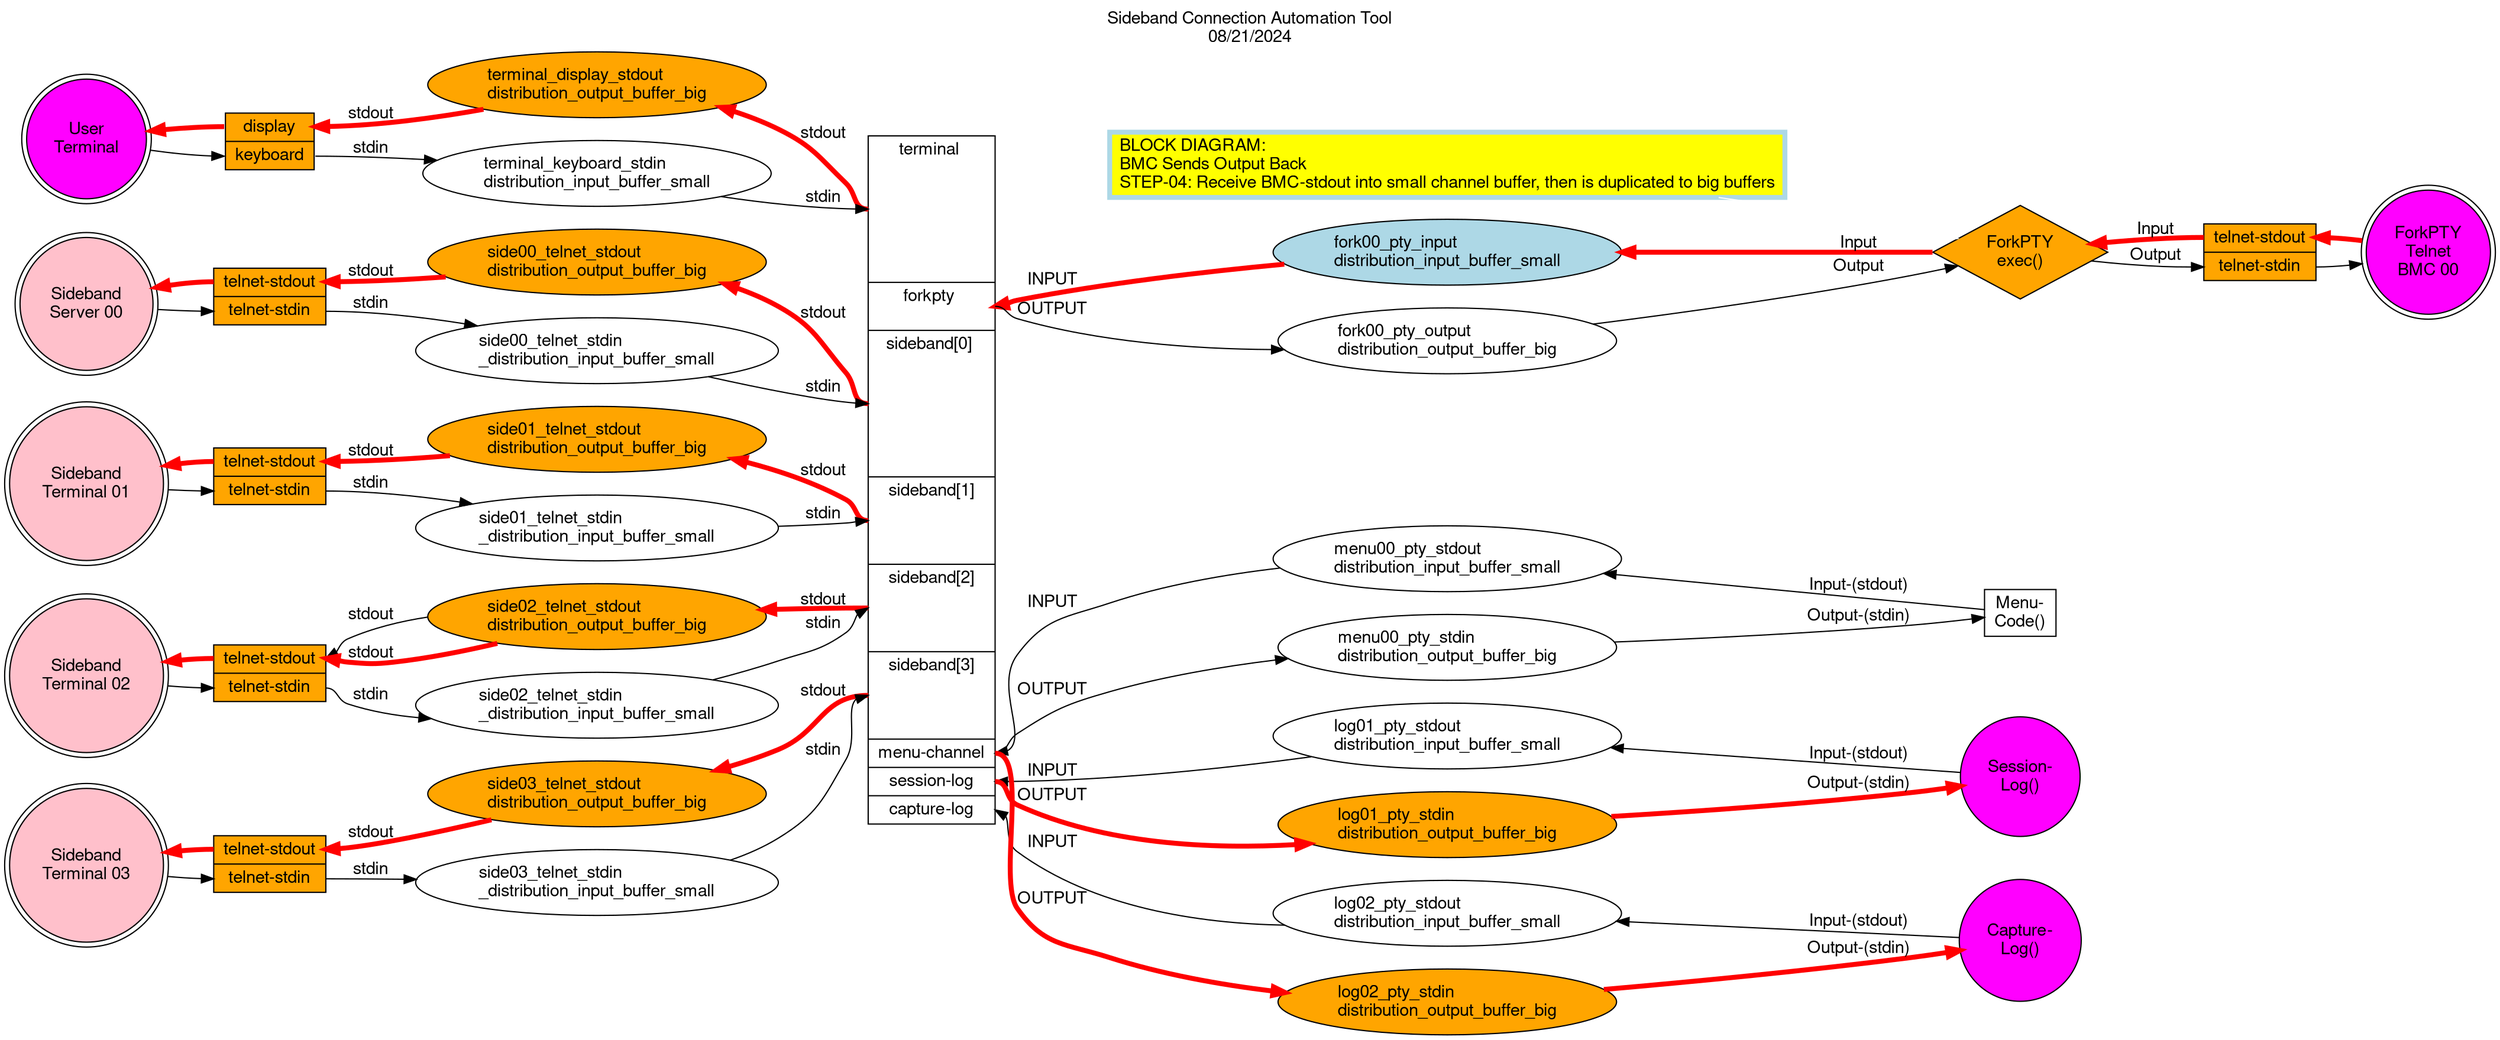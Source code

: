 
# https://graphviz.org/Gallery/directed/fsm.html
# https://graphviz.org/doc/info/command.html
# https://graphviz.org/doc/info/colors.html
# https://graphviz.org/doc/info/attrs.html

digraph sideband_connection_automation_tool {

	label = "Sideband Connection Automation Tool\n08/21/2024";
	labelloc = "t";

        fontname="Helvetica,Arial,sans-serif"
        node [fontname="Helvetica,Arial,sans-serif"]
        edge [fontname="Helvetica,Arial,sans-serif"]
        rankdir=LR;
	# splines="line"
        # node [shape = doublecircle]; 0 3 4 8;
        # node [shape = circle];
        node [shape = ellipse];

	connsat_dist_array [shape = "record" label = "<f0> terminal \n\n\n\n\n\n\n | <f1> forkpty \n\n | <f2> sideband[0] \n\n\n\n\n\n\n | <f3> sideband[1]\n\n\n\n | <f4> sideband[2]\n\n\n\n | <f5> sideband[3]\n\n\n\n | <f6> menu-channel | <f7> session-log | <f8> capture-log"];
		# connsat_dist_array [shape = "record" label = "<f0> terminal | <f1> forkpty | <f2> sideband[0] | <f3> sideband[1] | <f4> sideband[2] | <f5> sideband[3] | <f6> menu-channel | <f7> session-log | <f8> capture-log" style=filled fillcolor=orange];

	# connections_001.dot
	# label_node [shape = "box" label = "BASIC BLOCK\nDIAGRAM:" penwidth=4.0 color = "lightblue" style=filled fillcolor=yellow]

	# connections_002.dot
	# label_node [shape = "box" label = "BLOCK DIAGRAM:\lUser types keyboard in terminal/tmux\lSTEP-01: Receive KEYSTROKES into channel small input buffer" penwidth=4.0 color = "lightblue" style=filled fillcolor=yellow]

	# connections_003.dot
	# label_node [shape = "box" label = "BLOCK DIAGRAM:\lUser types keyboard in terminal/tmux\lSTEP-02: Duplicate KEYSTROKES into output channel's big output buffers\lLOCAL_ECHO_MODE" penwidth=4.0 color = "lightblue" style=filled fillcolor=yellow]

	# connections_004.dot
	# label_node [shape = "box" label = "BLOCK DIAGRAM:\lBMC Sends Output Back\lSTEP-03: Duplicate BMC-stdout into channel small input buffer" penwidth=4.0 color = "lightblue" style=filled fillcolor=yellow]

	# connections_005.dot
	label_node [shape = "box" label = "BLOCK DIAGRAM:\lBMC Sends Output Back\lSTEP-04: Receive BMC-stdout into small channel buffer, then is duplicated to big buffers" penwidth=4.0 color = "lightblue" style=filled fillcolor=yellow]

	# connections_006.dot (connections_003.dot)
	# label_node [shape = "box" label = "BLOCK DIAGRAM:\lUser types keyboard in terminal/tmux\lSTEP-05: Duplicate KEYSTROKES into Menu-Code stdin channel's big output buffers\lLOCAL_ECHO_MODE" penwidth=4.0 color = "lightblue" style=filled fillcolor=yellow]

	# connections_007.dot (connections_004.dot)
	# label_node [shape = "box" label = "BLOCK DIAGRAM:\lMenu-Code Sends its stdout Back\lSTEP-06: Duplicate Menu-Code-stdout into channel small input buffer" penwidth=4.0 color = "lightblue" style=filled fillcolor=yellow]

	# connections_008.dot (connections_005.dot)
	# label_node [shape = "box" label = "BLOCK DIAGRAM:\lMenu-Code Sends its stdout Back\lSTEP-07: Receive Menu-Code-stdout into small channel buffer, then is duplicated to big buffers" penwidth=4.0 color = "lightblue" style=filled fillcolor=yellow]

	label_node -> fork00exec [color = "white" ]

	# term [shape = "doublecircle" label = "User\nTerminal"]
		term [shape = "doublecircle" label = "User\nTerminal" style=filled fillcolor=magenta]
	# term -> terminal:f0 [dir = back]
		term -> terminal:f0 [dir = back penwidth=4.0 color = "red"]
	term -> terminal:f1 [penwidth=1.0 color = "black"]
		# term -> terminal:f1 [penwidth=4.0 color = "red"]

	# terminal [shape = "record" label = "<f0> display | <f1> keyboard"]
		terminal [shape = "record" label = "<f0> display | <f1> keyboard" style=filled fillcolor=orange]
				##terminal [shape = "record" label = "<f1> keyboard | <f0> display"]
					## # terminal [shape = "record" label = "<f1> keyboard | <f0> display" style=filled fillcolor=orange]
	# terminal:f0 -> term_disp_bbuf [label = "stdout" dir = back]
		terminal:f0 -> term_disp_bbuf [label = "stdout" dir = back penwidth=4.0 color = "red"]
	terminal:f1 -> term_key_sbuf [label = "stdin" penwidth=1.0 color = "black"]
		# terminal:f1 -> term_key_sbuf [label = "stdin" penwidth=4.0 color = "red"]

	term_key_sbuf [label = "terminal_keyboard_stdin\ldistribution_input_buffer_small"];
		# term_key_sbuf [label = "terminal_keyboard_stdin\ldistribution_input_buffer_small" style=filled fillcolor=lightblue ];
	# term_disp_bbuf [label = "terminal_display_stdout\ldistribution_output_buffer_big"];
		term_disp_bbuf [label = "terminal_display_stdout\ldistribution_output_buffer_big" style=filled fillcolor=orange];

	# term_disp_bbuf -> connsat_dist_array:f0 [label = "stdout" dir = back]
		term_disp_bbuf -> connsat_dist_array:f0 [label = "stdout" dir = back penwidth=4.0 color = "red"]
	term_key_sbuf -> connsat_dist_array:f0 [label = "stdin" penwidth=1.0 color = "black"]
		# term_key_sbuf -> connsat_dist_array:f0 [label = "stdin" penwidth=4.0 color = "red"]


	# side00term [shape = "doublecircle" label = "Sideband\nServer 00"]
		side00term [shape = "doublecircle" label = "Sideband\nServer 00" style=filled fillcolor=pink]
	# side00term -> side00terminal:f0 [dir = back]
		side00term -> side00terminal:f0 [dir = back penwidth=4.0 color = "red"]
	side00term -> side00terminal:f1 []
		# side00term -> side00terminal:f1 [penwidth=4.0 color = "red"]

	# side00terminal [shape = "record" label = "<f0> telnet-stdout | <f1> telnet-stdin"]
		side00terminal [shape = "record" label = "<f0> telnet-stdout | <f1> telnet-stdin" style=filled fillcolor=orange]
				##side00terminal [shape = "record" label = "<f1> telnet-stdin | <f0> telnet-stdout"]
					## # side00terminal [shape = "record" label = "<f1> telnet-stdin | <f0> telnet-stdout" style=filled fillcolor=orange]
	# side00terminal:f0 -> side00term_disp_bbuf [label = "stdout" dir = back]
		side00terminal:f0 -> side00term_disp_bbuf [label = "stdout" dir = back penwidth=4.0 color = "red"]
	side00terminal:f1 -> side00term_key_sbuf [label = "stdin"]
		# side00terminal:f1 -> side00term_key_sbuf [label = "stdin" penwidth=4.0 color = "red"]

	side00term_key_sbuf [label = "side00_telnet_stdin\l_distribution_input_buffer_small"];
		# side00term_key_sbuf [label = "side00_telnet_stdin\l_distribution_input_buffer_small" style=filled fillcolor=orange];
	# side00term_disp_bbuf [label = "side00_telnet_stdout\ldistribution_output_buffer_big"];
		side00term_disp_bbuf [label = "side00_telnet_stdout\ldistribution_output_buffer_big" style=filled fillcolor=orange];

	# side00term_disp_bbuf -> connsat_dist_array:f2 [label = "stdout" dir = back]
		side00term_disp_bbuf -> connsat_dist_array:f2 [label = "stdout" dir = back penwidth=4.0 color = "red"]
	side00term_key_sbuf -> connsat_dist_array:f2 [label = "stdin"]
		# side00term_key_sbuf -> connsat_dist_array:f2 [label = "stdin" penwidth=4.0 color = "red"]


	# side01term [shape = "doublecircle" label = "Sideband\nTerminal 01"]
		side01term [shape = "doublecircle" label = "Sideband\nTerminal 01" style=filled fillcolor=pink]
	# side01term -> side01terminal:f0 [dir = back]
		side01term -> side01terminal:f0 [dir = back penwidth=4.0 color = "red"]
	side01term -> side01terminal:f1 []
		# side01term -> side01terminal:f1 [penwidth=4.0 color = "red"]

	# side01terminal [shape = "record" label = "<f0> telnet-stdout | <f1> telnet-stdin"]
		side01terminal [shape = "record" label = "<f0> telnet-stdout | <f1> telnet-stdin" style=filled fillcolor=orange]
				##side01terminal [shape = "record" label = "<f1> telnet-stdin | <f0> telnet-stdout"]
					## # side01terminal [shape = "record" label = "<f1> telnet-stdin | <f0> telnet-stdout" style=filled fillcolor=orange]
	# side01terminal:f0 -> side01term_disp_bbuf [label = "stdout" dir = back]
		side01terminal:f0 -> side01term_disp_bbuf [label = "stdout" dir = back penwidth=4.0 color = "red"]
	side01terminal:f1 -> side01term_key_sbuf [label = "stdin"]
		# side01terminal:f1 -> side01term_key_sbuf [label = "stdin" penwidth=4.0 color = "red"]

	side01term_key_sbuf [label = "side01_telnet_stdin\l_distribution_input_buffer_small"];
		# side01term_key_sbuf [label = "side01_telnet_stdin\l_distribution_input_buffer_small" style=filled fillcolor=orange];
	# side01term_disp_bbuf [label = "side01_telnet_stdout\ldistribution_output_buffer_big"];
		side01term_disp_bbuf [label = "side01_telnet_stdout\ldistribution_output_buffer_big" style=filled fillcolor=orange];

	# side01term_disp_bbuf -> connsat_dist_array:f3 [label = "stdout" dir = back]
		side01term_disp_bbuf -> connsat_dist_array:f3 [label = "stdout" dir = back penwidth=4.0 color = "red"]
	side01term_key_sbuf -> connsat_dist_array:f3 [label = "stdin"]
		# side01term_key_sbuf -> connsat_dist_array:f3 [label = "stdin" penwidth=4.0 color = "red"]


	# side02term [shape = "doublecircle" label = "Sideband\nTerminal 02"]
		side02term [shape = "doublecircle" label = "Sideband\nTerminal 02" style=filled fillcolor=pink]
	# side02term -> side02terminal:f0 [dir = back]
		side02term -> side02terminal:f0 [dir = back penwidth=4.0 color = "red"]
	side02term -> side02terminal:f1 []
		# side02term -> side02terminal:f1 [penwidth=4.0 color = "red"]

	# side02terminal [shape = "record" label = "<f0> telnet-stdout | <f1> telnet-stdin"]
		side02terminal [shape = "record" label = "<f0> telnet-stdout | <f1> telnet-stdin" style=filled fillcolor=orange]
				##side02terminal [shape = "record" label = "<f1> telnet-stdin | <f0> telnet-stdout"]
					## # side02terminal [shape = "record" label = "<f1> telnet-stdin | <f0> telnet-stdout" style=filled fillcolor=orange]
	side02terminal:f0 -> side02term_disp_bbuf [label = "stdout" dir = back]
	# side02terminal:f0 -> side02term_disp_bbuf [label = "stdout" dir = back]
		side02terminal:f0 -> side02term_disp_bbuf [label = "stdout" dir = back penwidth=4.0 color = "red"]
	side02terminal:f1 -> side02term_key_sbuf [label = "stdin"]
		# side02terminal:f1 -> side02term_key_sbuf [label = "stdin" penwidth=4.0 color = "red"]

	side02term_key_sbuf [label = "side02_telnet_stdin\l_distribution_input_buffer_small"];
		# side02term_key_sbuf [label = "side02_telnet_stdin\l_distribution_input_buffer_small" penwidth=4.0 color = "red"];
	# side02term_disp_bbuf [label = "side02_telnet_stdout\ldistribution_output_buffer_big"];
		side02term_disp_bbuf [label = "side02_telnet_stdout\ldistribution_output_buffer_big" style=filled fillcolor=orange];

	# side02term_disp_bbuf -> connsat_dist_array:f4 [label = "stdout" dir = back]
		side02term_disp_bbuf -> connsat_dist_array:f4 [label = "stdout" dir = back penwidth=4.0 color = "red"]
	side02term_key_sbuf -> connsat_dist_array:f4 [label = "stdin"]
		# side02term_key_sbuf -> connsat_dist_array:f4 [label = "stdin" penwidth=4.0 color = "red"]


	# side03term [shape = "doublecircle" label = "Sideband\nTerminal 03"]
		side03term [shape = "doublecircle" label = "Sideband\nTerminal 03" style=filled fillcolor=pink]
	# side03term -> side03terminal:f0 [dir = back]
		side03term -> side03terminal:f0 [dir = back penwidth=4.0 color = "red"]
	side03term -> side03terminal:f1 []
		# side03term -> side03terminal:f1 [penwidth=4.0 color = "red"]

	# side03terminal [shape = "record" label = "<f0> telnet-stdout | <f1> telnet-stdin"]
		side03terminal [shape = "record" label = "<f0> telnet-stdout | <f1> telnet-stdin" style=filled fillcolor=orange]
				##side03terminal [shape = "record" label = "<f1> telnet-stdin | <f0> telnet-stdout"]
					## # side03terminal [shape = "record" label = "<f1> telnet-stdin | <f0> telnet-stdout" style=filled fillcolor=orange]
	# side03terminal:f0 -> side03term_disp_bbuf [label = "stdout" dir = back]
		side03terminal:f0 -> side03term_disp_bbuf [label = "stdout" dir = back penwidth=4.0 color = "red"]
	side03terminal:f1 -> side03term_key_sbuf [label = "stdin"]
		# side03terminal:f1 -> side03term_key_sbuf [label = "stdin" penwidth=4.0 color = "red"]

	side03term_key_sbuf [label = "side03_telnet_stdin\l_distribution_input_buffer_small"];
		# side03term_key_sbuf [label = "side03_telnet_stdin\l_distribution_input_buffer_small" penwidth=4.0 color = "red"];
	# side03term_disp_bbuf [label = "side03_telnet_stdout\ldistribution_output_buffer_big"];
		side03term_disp_bbuf [label = "side03_telnet_stdout\ldistribution_output_buffer_big" style=filled fillcolor=orange];

	# side03term_disp_bbuf -> connsat_dist_array:f5 [label = "stdout" dir = back]
		side03term_disp_bbuf -> connsat_dist_array:f5 [label = "stdout" dir = back penwidth=4.0 color = "red"]
	side03term_key_sbuf -> connsat_dist_array:f5 [label = "stdin"]
		# side03term_key_sbuf -> connsat_dist_array:f5 [label = "stdin" penwidth=4.0 color = "red"]



	# fork00term [shape = "doublecircle" label = "ForkPTY\nTelnet\nBMC 00"]
		fork00term [shape = "doublecircle" label = "ForkPTY\nTelnet\nBMC 00" style=filled fillcolor=magenta]
	# fork00exec [shape = "diamond" label = "ForkPTY\nexec()"]
		fork00exec [shape = "diamond" label = "ForkPTY\nexec()" style=filled fillcolor=orange]

	# fork00terminal:f0 -> fork00term [dir = back]
		fork00terminal:f0 -> fork00term [dir = back penwidth=4.0 color = "red"]
	fork00terminal:f1 -> fork00term []
		# fork00terminal:f1 -> fork00term [penwidth=4.0 color = "red"]

	# fork00terminal [shape = "record" label = "<f0> telnet-stdout | <f1> telnet-stdin"]
		fork00terminal [shape = "record" label = "<f0> telnet-stdout | <f1> telnet-stdin" style=filled fillcolor=orange]

	# fork00exec -> fork00terminal:f0 [label = "Input" dir = back]
		fork00exec -> fork00terminal:f0 [label = "Input" dir = back penwidth=4.0 color = "red"]
	fork00exec -> fork00terminal:f1 [label = "Output"]
		# fork00exec -> fork00terminal:f1 [label = "Output" penwidth=4.0 color = "red"]

	# fork00term_disp_bbuf [label = "fork00_pty_input\ldistribution_input_buffer_small"];
		# fork00term_disp_bbuf [label = "fork00_pty_input\ldistribution_input_buffer_small" style=filled fillcolor=orange];
		fork00term_disp_bbuf [label = "fork00_pty_input\ldistribution_input_buffer_small" style=filled fillcolor=lightblue];
	fork00term_key_sbuf [label = "fork00_pty_output\ldistribution_output_buffer_big"];
		# fork00term_key_sbuf [label = "fork00_pty_output\ldistribution_output_buffer_big" style=filled fillcolor=orange];

	# connsat_dist_array:f1 -> fork00term_disp_bbuf[label = "INPUT" dir = back color = "black" penwidth=1.0]
		connsat_dist_array:f1 -> fork00term_disp_bbuf[label = "INPUT" dir = back color = "red" penwidth=4.0]
	connsat_dist_array:f1 -> fork00term_key_sbuf [label = "OUTPUT"]
		# connsat_dist_array:f1 -> fork00term_key_sbuf [label = "OUTPUT" penwidth=4.0 color = "red"]

	# fork00term_disp_bbuf -> fork00exec [label = "Input" dir = back]
		fork00term_disp_bbuf -> fork00exec [label = "Input" dir = back penwidth=4.0 color = "red"]
	fork00term_key_sbuf -> fork00exec [label = "Output"]
		# fork00term_key_sbuf -> fork00exec [label = "Output" penwidth=4.0 color = "red"]



	menu00exec [shape = "box" label = "Menu-\nCode()"]
		# menu00exec [shape = "box" label = "Menu-\nCode()" style=filled fillcolor=orange]
		# menu00exec [shape = "box" label = "Menu-\nCode()" style=filled fillcolor=magenta]

	menu00term_disp_bbuf [label = "menu00_pty_stdout\ldistribution_input_buffer_small"];
		# menu00term_disp_bbuf [label = "menu00_pty_stdout\ldistribution_input_buffer_small" style=filled fillcolor=orange];
		# menu00term_disp_bbuf [label = "menu00_pty_stdout\ldistribution_input_buffer_small" style=filled fillcolor=lightblue];
	menu00term_key_sbuf [label = "menu00_pty_stdin\ldistribution_output_buffer_big"];
		# menu00term_key_sbuf [label = "menu00_pty_stdin\ldistribution_output_buffer_big" style=filled fillcolor=orange];

	connsat_dist_array:f6 -> menu00term_disp_bbuf[label = "INPUT" dir = back color = "black" penwidth=1.0]
		# connsat_dist_array:f6 -> menu00term_disp_bbuf[label = "INPUT" dir = back color = "red" penwidth=4.0]
	connsat_dist_array:f6 -> menu00term_key_sbuf [label = "OUTPUT"]
		# connsat_dist_array:f6 -> menu00term_key_sbuf [label = "OUTPUT" penwidth=4.0 color = "red"]

	menu00term_disp_bbuf -> menu00exec [label = "Input-(stdout)" dir = back]
		# menu00term_disp_bbuf -> menu00exec [label = "Input-(stdout)" dir = back penwidth=4.0 color = "red"]
	menu00term_key_sbuf -> menu00exec [label = "Output-(stdin)"]
		# menu00term_key_sbuf -> menu00exec [label = "Output-(stdin)" penwidth=4.0 color = "red"]


	# log01exec [shape = "circle" label = "Session-\nLog()"]
		# log01exec [shape = "circle" label = "Session-\nLog()" style=filled fillcolor=orange]
		log01exec [shape = "circle" label = "Session-\nLog()" style=filled fillcolor=magenta]

	log01term_disp_bbuf [label = "log01_pty_stdout\ldistribution_input_buffer_small"];
		# log01term_disp_bbuf [label = "log01_pty_stdout\ldistribution_input_buffer_small" style=filled fillcolor=orange];
	# log01term_key_sbuf [label = "log01_pty_stdin\ldistribution_output_buffer_big"];
		log01term_key_sbuf [label = "log01_pty_stdin\ldistribution_output_buffer_big" style=filled fillcolor=orange];

	connsat_dist_array:f7 -> log01term_disp_bbuf[label = "INPUT" dir = back color = "black" penwidth=1.0]
		# connsat_dist_array:f7 -> log01term_disp_bbuf[label = "INPUT" dir = back color = "red" penwidth=4.0]
	# connsat_dist_array:f7 -> log01term_key_sbuf [label = "OUTPUT"]
		connsat_dist_array:f7 -> log01term_key_sbuf [label = "OUTPUT" penwidth=4.0 color = "red"]

	log01term_disp_bbuf -> log01exec [label = "Input-(stdout)" dir = back]
		# log01term_disp_bbuf -> log01exec [label = "Input-(stdout)" dir = back penwidth=4.0 color = "red"]
	# log01term_key_sbuf -> log01exec [label = "Output-(stdin)"]
		log01term_key_sbuf -> log01exec [label = "Output-(stdin)" penwidth=4.0 color = "red"]


	# log02exec [shape = "circle" label = "Capture-\nLog()"]
		# log02exec [shape = "circle" label = "Capture-\nLog()" style=filled fillcolor=orange]
		log02exec [shape = "circle" label = "Capture-\nLog()" style=filled fillcolor=magenta]

	log02term_disp_bbuf [label = "log02_pty_stdout\ldistribution_input_buffer_small"];
		# log02term_disp_bbuf [label = "log02_pty_stdout\ldistribution_input_buffer_small" style=filled fillcolor=orange];
	# log02term_key_sbuf [label = "log02_pty_stdin\ldistribution_output_buffer_big"];
		log02term_key_sbuf [label = "log02_pty_stdin\ldistribution_output_buffer_big" style=filled fillcolor=orange];

	connsat_dist_array:f8 -> log02term_disp_bbuf[label = "INPUT" dir = back color = "black" penwidth=1.0]
		# connsat_dist_array:f6 -> log02term_disp_bbuf[label = "INPUT" dir = back color = "red" penwidth=4.0]
	# connsat_dist_array:f8 -> log02term_key_sbuf [label = "OUTPUT"]
		connsat_dist_array:f6 -> log02term_key_sbuf [label = "OUTPUT" penwidth=4.0 color = "red"]

	log02term_disp_bbuf -> log02exec [label = "Input-(stdout)" dir = back]
		# log02term_disp_bbuf -> log02exec [label = "Input-(stdout)" dir = back penwidth=4.0 color = "red"]
	# log02term_key_sbuf -> log02exec [label = "Output-(stdin)"]
		log02term_key_sbuf -> log02exec [label = "Output-(stdin)" penwidth=4.0 color = "red"]
}

